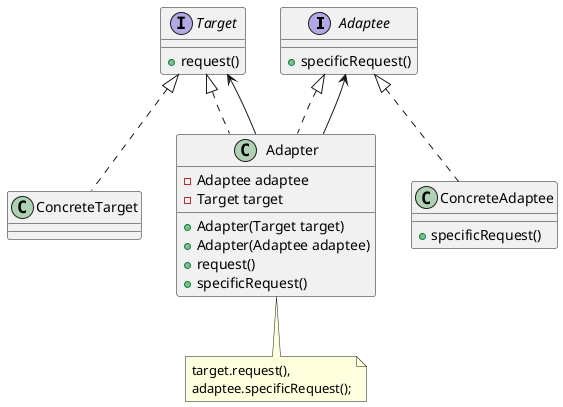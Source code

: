 @startuml
interface Adaptee{
+specificRequest()
}
interface Target{
+request()
}
class ConcreteAdaptee{
+specificRequest()
}
class ConcreteTarget{
}
class Adapter{
-Adaptee adaptee
-Target target
+Adapter(Target target)
+Adapter(Adaptee adaptee)
+request()
+specificRequest()
}
note bottom:target.request(),\nadaptee.specificRequest();

Adapter .up.|> Adaptee
Adapter .up.|> Target
Adapter -up-> Adaptee
Adapter -up-> Target

ConcreteAdaptee .up.|> Adaptee
ConcreteTarget .up.|>Target



@enduml